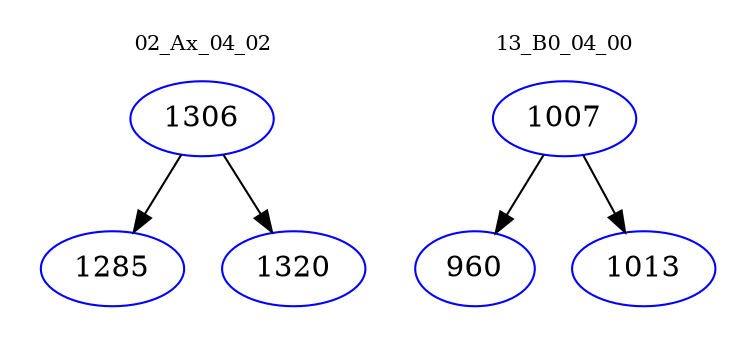 digraph{
subgraph cluster_0 {
color = white
label = "02_Ax_04_02";
fontsize=10;
T0_1306 [label="1306", color="blue"]
T0_1306 -> T0_1285 [color="black"]
T0_1285 [label="1285", color="blue"]
T0_1306 -> T0_1320 [color="black"]
T0_1320 [label="1320", color="blue"]
}
subgraph cluster_1 {
color = white
label = "13_B0_04_00";
fontsize=10;
T1_1007 [label="1007", color="blue"]
T1_1007 -> T1_960 [color="black"]
T1_960 [label="960", color="blue"]
T1_1007 -> T1_1013 [color="black"]
T1_1013 [label="1013", color="blue"]
}
}
